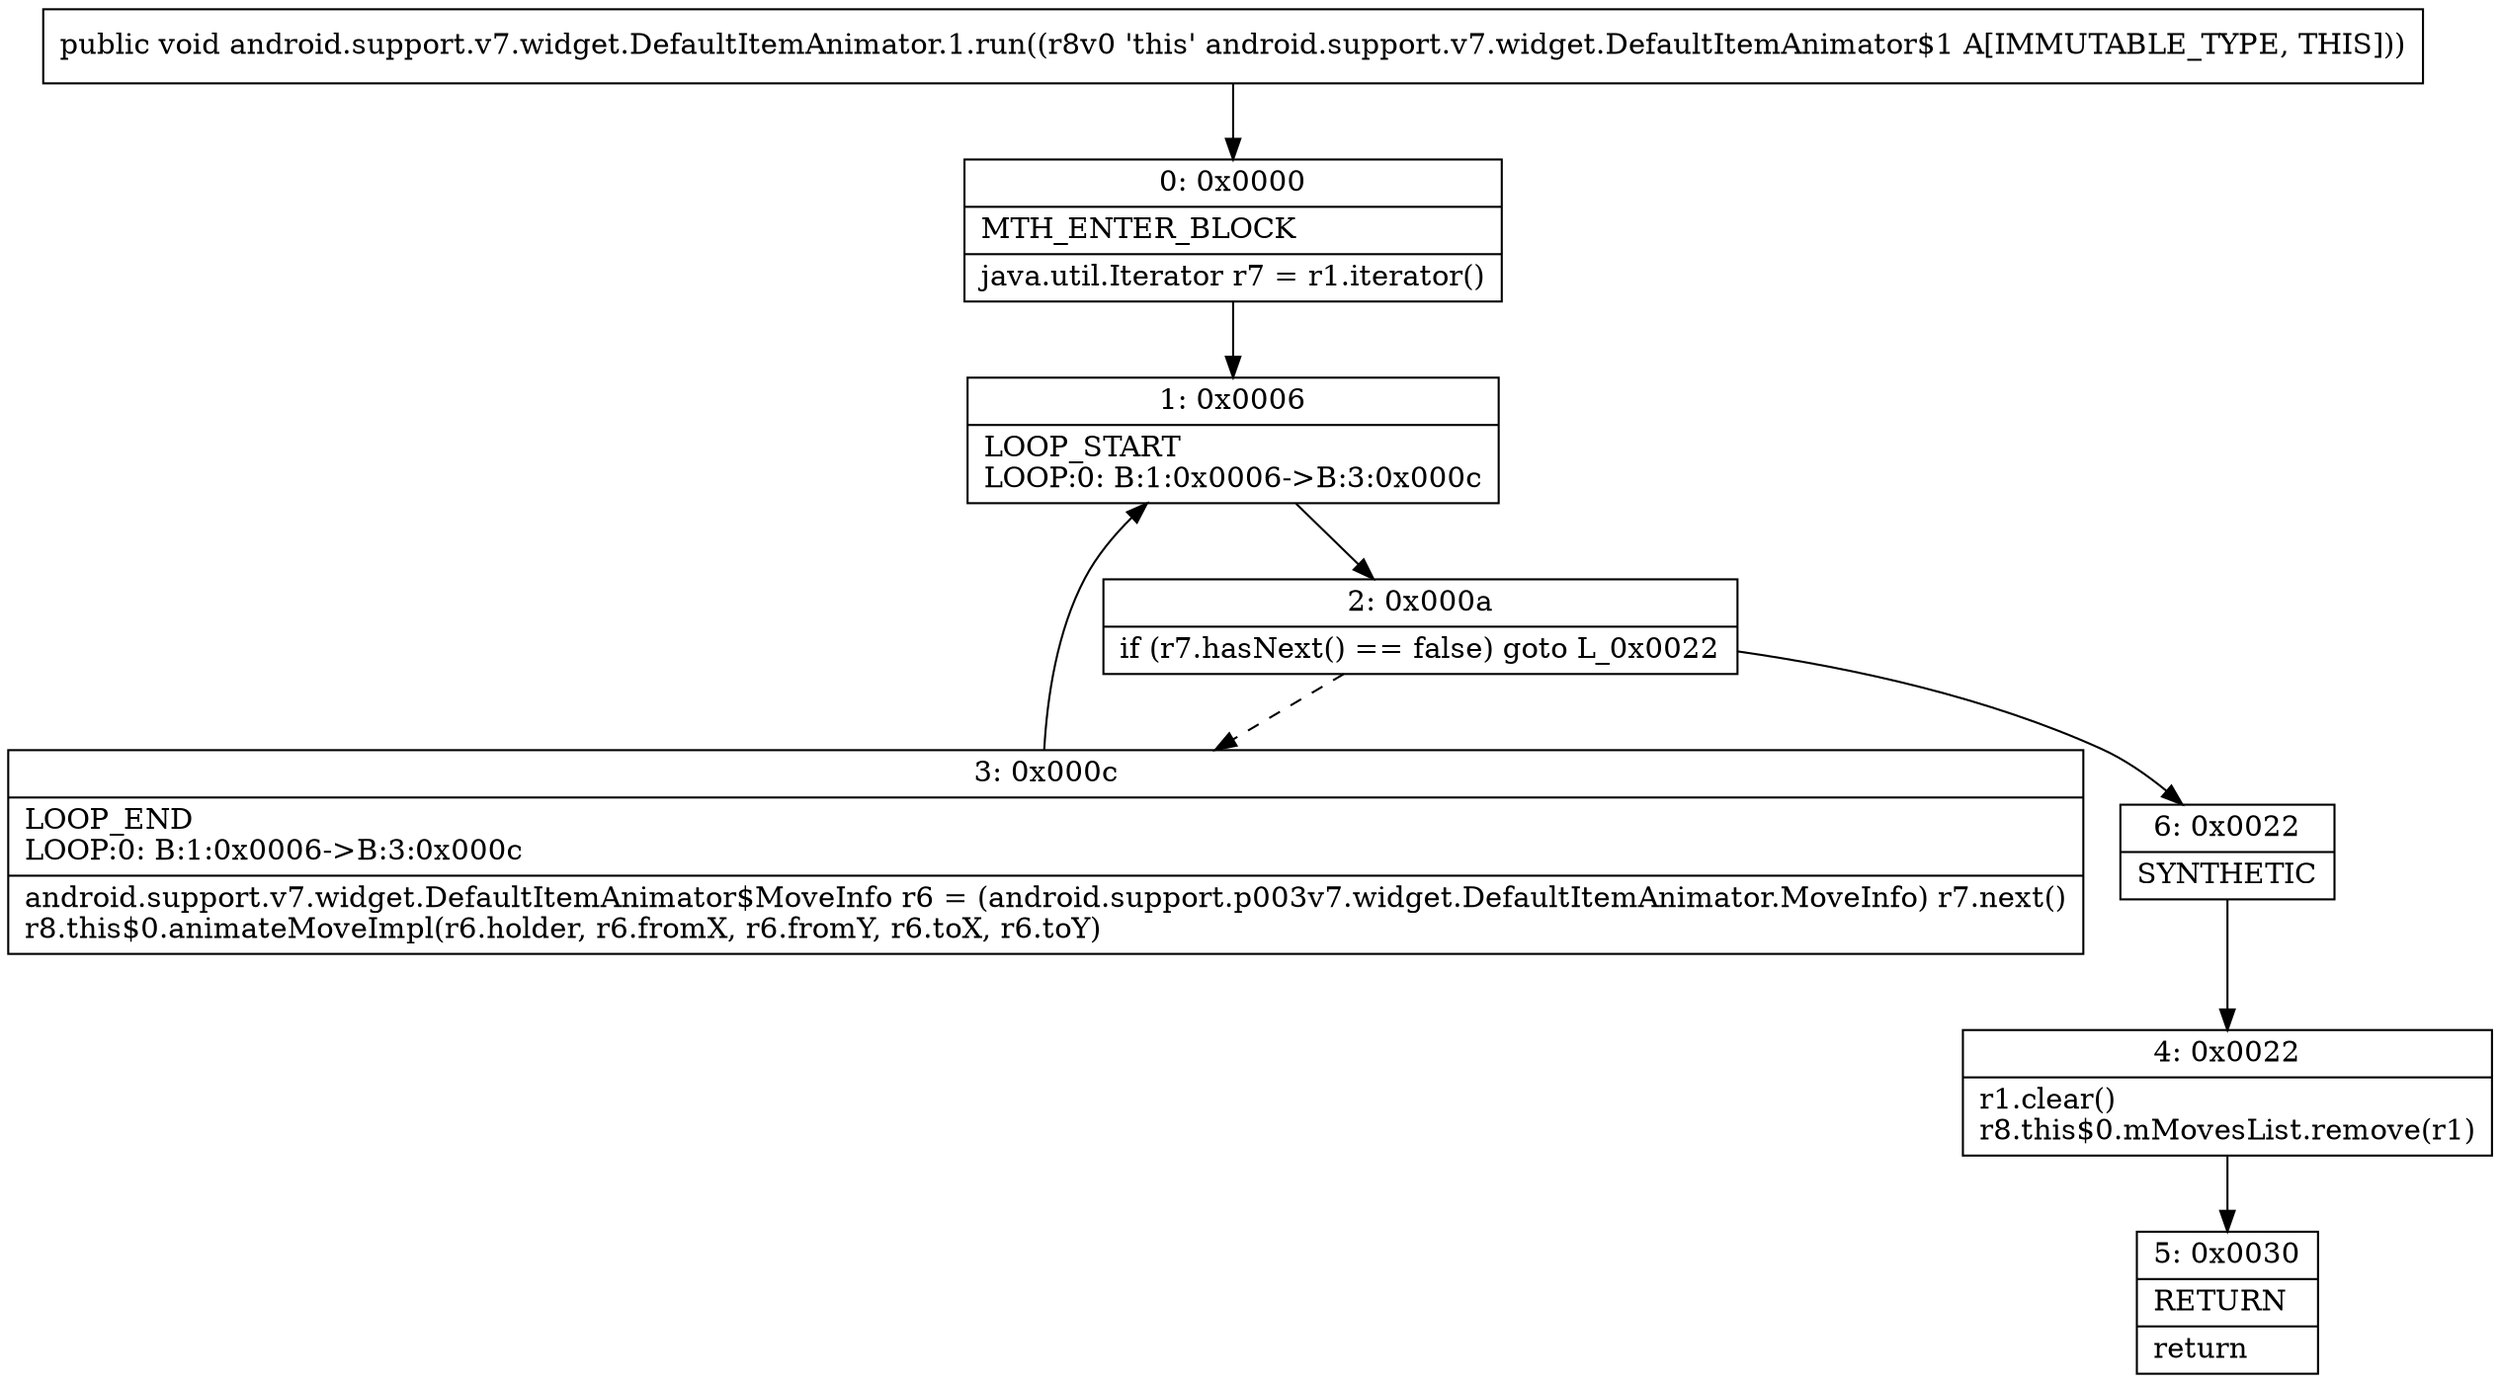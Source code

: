 digraph "CFG forandroid.support.v7.widget.DefaultItemAnimator.1.run()V" {
Node_0 [shape=record,label="{0\:\ 0x0000|MTH_ENTER_BLOCK\l|java.util.Iterator r7 = r1.iterator()\l}"];
Node_1 [shape=record,label="{1\:\ 0x0006|LOOP_START\lLOOP:0: B:1:0x0006\-\>B:3:0x000c\l}"];
Node_2 [shape=record,label="{2\:\ 0x000a|if (r7.hasNext() == false) goto L_0x0022\l}"];
Node_3 [shape=record,label="{3\:\ 0x000c|LOOP_END\lLOOP:0: B:1:0x0006\-\>B:3:0x000c\l|android.support.v7.widget.DefaultItemAnimator$MoveInfo r6 = (android.support.p003v7.widget.DefaultItemAnimator.MoveInfo) r7.next()\lr8.this$0.animateMoveImpl(r6.holder, r6.fromX, r6.fromY, r6.toX, r6.toY)\l}"];
Node_4 [shape=record,label="{4\:\ 0x0022|r1.clear()\lr8.this$0.mMovesList.remove(r1)\l}"];
Node_5 [shape=record,label="{5\:\ 0x0030|RETURN\l|return\l}"];
Node_6 [shape=record,label="{6\:\ 0x0022|SYNTHETIC\l}"];
MethodNode[shape=record,label="{public void android.support.v7.widget.DefaultItemAnimator.1.run((r8v0 'this' android.support.v7.widget.DefaultItemAnimator$1 A[IMMUTABLE_TYPE, THIS])) }"];
MethodNode -> Node_0;
Node_0 -> Node_1;
Node_1 -> Node_2;
Node_2 -> Node_3[style=dashed];
Node_2 -> Node_6;
Node_3 -> Node_1;
Node_4 -> Node_5;
Node_6 -> Node_4;
}

